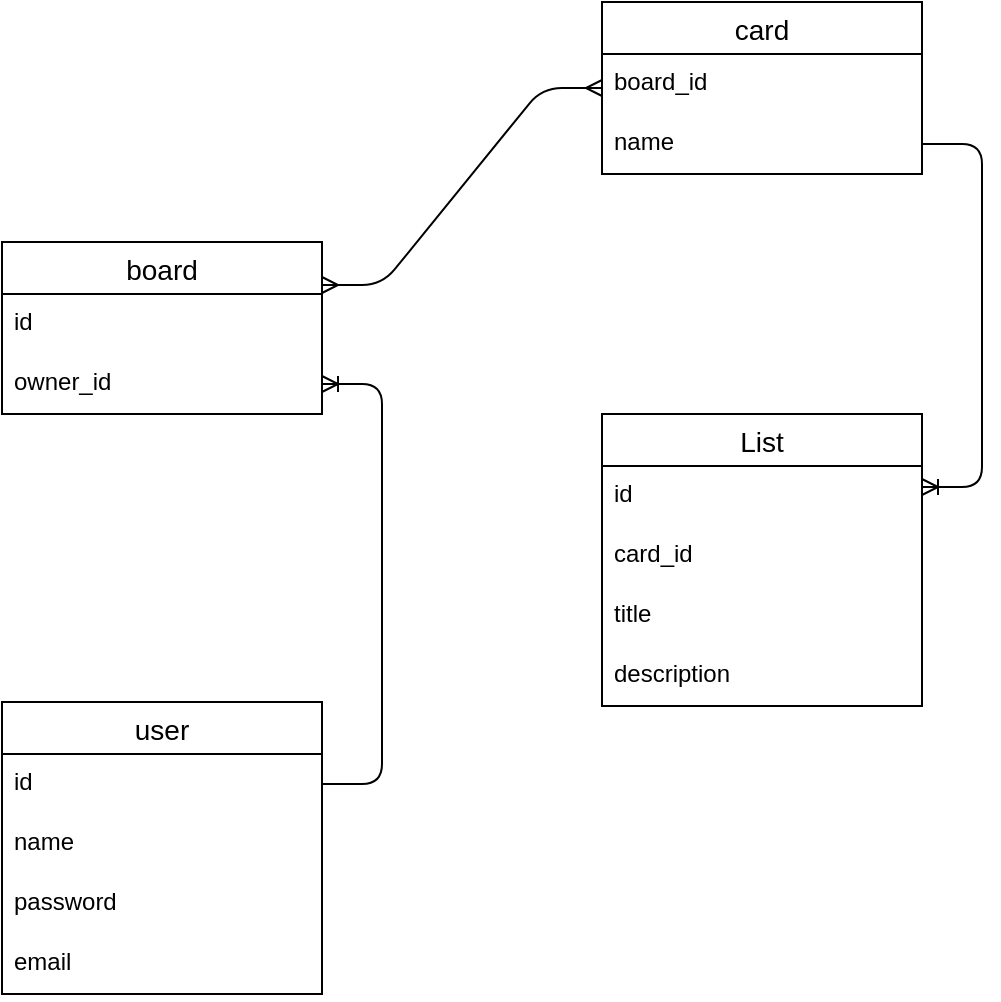 <mxfile version="14.8.0" type="device"><diagram id="kNHMKU7YxJVe6d9_Jq_B" name="Page-1"><mxGraphModel dx="1033" dy="533" grid="1" gridSize="10" guides="1" tooltips="1" connect="1" arrows="1" fold="1" page="1" pageScale="1" pageWidth="850" pageHeight="1100" math="0" shadow="0"><root><mxCell id="0"/><mxCell id="1" parent="0"/><mxCell id="qB4hIr-yMrsHEDPeHClu-1" value="user" style="swimlane;fontStyle=0;childLayout=stackLayout;horizontal=1;startSize=26;horizontalStack=0;resizeParent=1;resizeParentMax=0;resizeLast=0;collapsible=1;marginBottom=0;align=center;fontSize=14;" vertex="1" parent="1"><mxGeometry x="200" y="360" width="160" height="146" as="geometry"/></mxCell><mxCell id="qB4hIr-yMrsHEDPeHClu-2" value="id" style="text;strokeColor=none;fillColor=none;spacingLeft=4;spacingRight=4;overflow=hidden;rotatable=0;points=[[0,0.5],[1,0.5]];portConstraint=eastwest;fontSize=12;" vertex="1" parent="qB4hIr-yMrsHEDPeHClu-1"><mxGeometry y="26" width="160" height="30" as="geometry"/></mxCell><mxCell id="qB4hIr-yMrsHEDPeHClu-3" value="name" style="text;strokeColor=none;fillColor=none;spacingLeft=4;spacingRight=4;overflow=hidden;rotatable=0;points=[[0,0.5],[1,0.5]];portConstraint=eastwest;fontSize=12;" vertex="1" parent="qB4hIr-yMrsHEDPeHClu-1"><mxGeometry y="56" width="160" height="30" as="geometry"/></mxCell><mxCell id="qB4hIr-yMrsHEDPeHClu-4" value="password" style="text;strokeColor=none;fillColor=none;spacingLeft=4;spacingRight=4;overflow=hidden;rotatable=0;points=[[0,0.5],[1,0.5]];portConstraint=eastwest;fontSize=12;" vertex="1" parent="qB4hIr-yMrsHEDPeHClu-1"><mxGeometry y="86" width="160" height="30" as="geometry"/></mxCell><mxCell id="qB4hIr-yMrsHEDPeHClu-5" value="email" style="text;strokeColor=none;fillColor=none;spacingLeft=4;spacingRight=4;overflow=hidden;rotatable=0;points=[[0,0.5],[1,0.5]];portConstraint=eastwest;fontSize=12;" vertex="1" parent="qB4hIr-yMrsHEDPeHClu-1"><mxGeometry y="116" width="160" height="30" as="geometry"/></mxCell><mxCell id="qB4hIr-yMrsHEDPeHClu-6" value="board" style="swimlane;fontStyle=0;childLayout=stackLayout;horizontal=1;startSize=26;horizontalStack=0;resizeParent=1;resizeParentMax=0;resizeLast=0;collapsible=1;marginBottom=0;align=center;fontSize=14;" vertex="1" parent="1"><mxGeometry x="200" y="130" width="160" height="86" as="geometry"/></mxCell><mxCell id="qB4hIr-yMrsHEDPeHClu-7" value="id" style="text;strokeColor=none;fillColor=none;spacingLeft=4;spacingRight=4;overflow=hidden;rotatable=0;points=[[0,0.5],[1,0.5]];portConstraint=eastwest;fontSize=12;" vertex="1" parent="qB4hIr-yMrsHEDPeHClu-6"><mxGeometry y="26" width="160" height="30" as="geometry"/></mxCell><mxCell id="qB4hIr-yMrsHEDPeHClu-8" value="owner_id" style="text;strokeColor=none;fillColor=none;spacingLeft=4;spacingRight=4;overflow=hidden;rotatable=0;points=[[0,0.5],[1,0.5]];portConstraint=eastwest;fontSize=12;" vertex="1" parent="qB4hIr-yMrsHEDPeHClu-6"><mxGeometry y="56" width="160" height="30" as="geometry"/></mxCell><mxCell id="qB4hIr-yMrsHEDPeHClu-11" value="" style="edgeStyle=entityRelationEdgeStyle;fontSize=12;html=1;endArrow=ERoneToMany;" edge="1" parent="1" source="qB4hIr-yMrsHEDPeHClu-2" target="qB4hIr-yMrsHEDPeHClu-8"><mxGeometry width="100" height="100" relative="1" as="geometry"><mxPoint x="220" y="370" as="sourcePoint"/><mxPoint x="320" y="270" as="targetPoint"/></mxGeometry></mxCell><mxCell id="qB4hIr-yMrsHEDPeHClu-12" value="card" style="swimlane;fontStyle=0;childLayout=stackLayout;horizontal=1;startSize=26;horizontalStack=0;resizeParent=1;resizeParentMax=0;resizeLast=0;collapsible=1;marginBottom=0;align=center;fontSize=14;" vertex="1" parent="1"><mxGeometry x="500" y="10" width="160" height="86" as="geometry"/></mxCell><mxCell id="qB4hIr-yMrsHEDPeHClu-13" value="board_id" style="text;strokeColor=none;fillColor=none;spacingLeft=4;spacingRight=4;overflow=hidden;rotatable=0;points=[[0,0.5],[1,0.5]];portConstraint=eastwest;fontSize=12;" vertex="1" parent="qB4hIr-yMrsHEDPeHClu-12"><mxGeometry y="26" width="160" height="30" as="geometry"/></mxCell><mxCell id="qB4hIr-yMrsHEDPeHClu-14" value="name" style="text;strokeColor=none;fillColor=none;spacingLeft=4;spacingRight=4;overflow=hidden;rotatable=0;points=[[0,0.5],[1,0.5]];portConstraint=eastwest;fontSize=12;" vertex="1" parent="qB4hIr-yMrsHEDPeHClu-12"><mxGeometry y="56" width="160" height="30" as="geometry"/></mxCell><mxCell id="qB4hIr-yMrsHEDPeHClu-16" value="" style="edgeStyle=entityRelationEdgeStyle;fontSize=12;html=1;endArrow=ERmany;startArrow=ERmany;entryX=1;entryY=0.25;entryDx=0;entryDy=0;" edge="1" parent="1" source="qB4hIr-yMrsHEDPeHClu-12" target="qB4hIr-yMrsHEDPeHClu-6"><mxGeometry width="100" height="100" relative="1" as="geometry"><mxPoint x="410" y="320" as="sourcePoint"/><mxPoint x="180" y="270" as="targetPoint"/></mxGeometry></mxCell><mxCell id="qB4hIr-yMrsHEDPeHClu-17" value="List" style="swimlane;fontStyle=0;childLayout=stackLayout;horizontal=1;startSize=26;horizontalStack=0;resizeParent=1;resizeParentMax=0;resizeLast=0;collapsible=1;marginBottom=0;align=center;fontSize=14;" vertex="1" parent="1"><mxGeometry x="500" y="216" width="160" height="146" as="geometry"/></mxCell><mxCell id="qB4hIr-yMrsHEDPeHClu-18" value="id" style="text;strokeColor=none;fillColor=none;spacingLeft=4;spacingRight=4;overflow=hidden;rotatable=0;points=[[0,0.5],[1,0.5]];portConstraint=eastwest;fontSize=12;" vertex="1" parent="qB4hIr-yMrsHEDPeHClu-17"><mxGeometry y="26" width="160" height="30" as="geometry"/></mxCell><mxCell id="qB4hIr-yMrsHEDPeHClu-19" value="card_id" style="text;strokeColor=none;fillColor=none;spacingLeft=4;spacingRight=4;overflow=hidden;rotatable=0;points=[[0,0.5],[1,0.5]];portConstraint=eastwest;fontSize=12;" vertex="1" parent="qB4hIr-yMrsHEDPeHClu-17"><mxGeometry y="56" width="160" height="30" as="geometry"/></mxCell><mxCell id="qB4hIr-yMrsHEDPeHClu-20" value="title" style="text;strokeColor=none;fillColor=none;spacingLeft=4;spacingRight=4;overflow=hidden;rotatable=0;points=[[0,0.5],[1,0.5]];portConstraint=eastwest;fontSize=12;" vertex="1" parent="qB4hIr-yMrsHEDPeHClu-17"><mxGeometry y="86" width="160" height="30" as="geometry"/></mxCell><mxCell id="qB4hIr-yMrsHEDPeHClu-22" value="description" style="text;strokeColor=none;fillColor=none;spacingLeft=4;spacingRight=4;overflow=hidden;rotatable=0;points=[[0,0.5],[1,0.5]];portConstraint=eastwest;fontSize=12;" vertex="1" parent="qB4hIr-yMrsHEDPeHClu-17"><mxGeometry y="116" width="160" height="30" as="geometry"/></mxCell><mxCell id="qB4hIr-yMrsHEDPeHClu-21" value="" style="edgeStyle=entityRelationEdgeStyle;fontSize=12;html=1;endArrow=ERoneToMany;entryX=1;entryY=0.25;entryDx=0;entryDy=0;" edge="1" parent="1" source="qB4hIr-yMrsHEDPeHClu-14" target="qB4hIr-yMrsHEDPeHClu-17"><mxGeometry width="100" height="100" relative="1" as="geometry"><mxPoint x="410" y="280" as="sourcePoint"/><mxPoint x="510" y="180" as="targetPoint"/></mxGeometry></mxCell></root></mxGraphModel></diagram></mxfile>